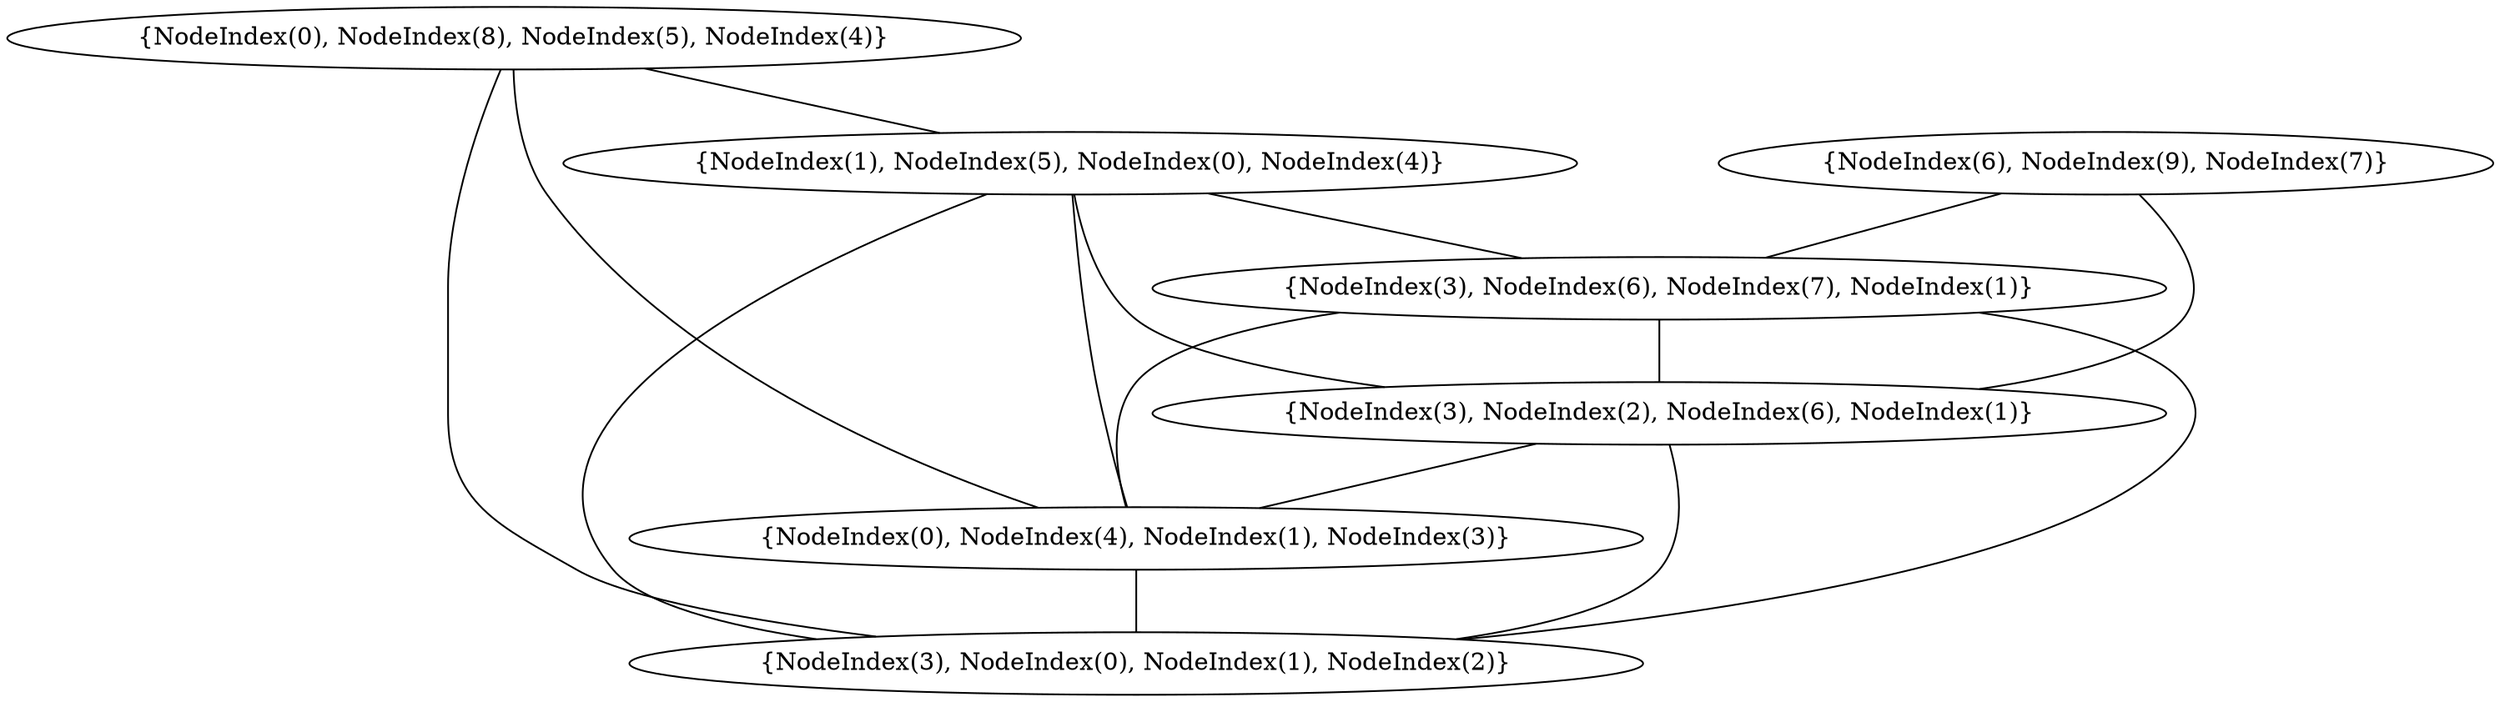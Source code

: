 graph {
    0 [ label = "{NodeIndex(3), NodeIndex(0), NodeIndex(1), NodeIndex(2)}" ]
    1 [ label = "{NodeIndex(0), NodeIndex(4), NodeIndex(1), NodeIndex(3)}" ]
    2 [ label = "{NodeIndex(3), NodeIndex(2), NodeIndex(6), NodeIndex(1)}" ]
    3 [ label = "{NodeIndex(3), NodeIndex(6), NodeIndex(7), NodeIndex(1)}" ]
    4 [ label = "{NodeIndex(1), NodeIndex(5), NodeIndex(0), NodeIndex(4)}" ]
    5 [ label = "{NodeIndex(0), NodeIndex(8), NodeIndex(5), NodeIndex(4)}" ]
    6 [ label = "{NodeIndex(6), NodeIndex(9), NodeIndex(7)}" ]
    1 -- 0 [ ]
    2 -- 0 [ ]
    2 -- 1 [ ]
    3 -- 0 [ ]
    3 -- 1 [ ]
    3 -- 2 [ ]
    4 -- 0 [ ]
    4 -- 1 [ ]
    4 -- 2 [ ]
    4 -- 3 [ ]
    5 -- 0 [ ]
    5 -- 1 [ ]
    5 -- 4 [ ]
    6 -- 2 [ ]
    6 -- 3 [ ]
}
